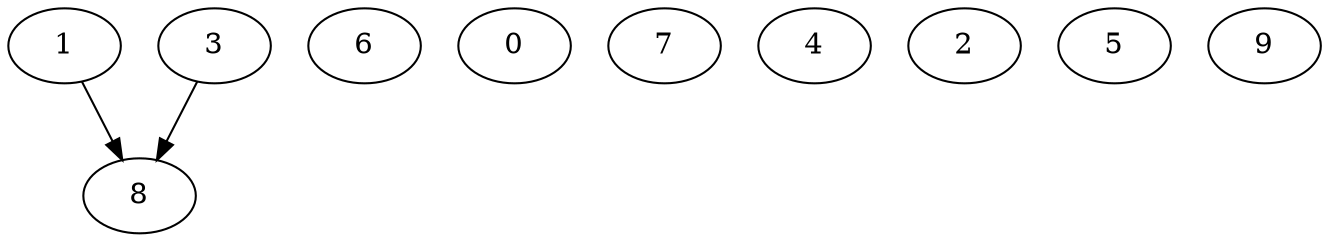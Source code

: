 digraph "Random_Nodes_10_Density_0.20_CCR_1.00_WeightType_Random_GB_Homogeneous-16" {
1 [Weight=7];
3 [Weight=6];
6 [Weight=9];
0 [Weight=7];
7 [Weight=7];
4 [Weight=6];
8 [Weight=4];
2 [Weight=2];
5 [Weight=2];
9 [Weight=2];
1 -> 8 [Weight=26];
3 -> 8 [Weight=26];
}
